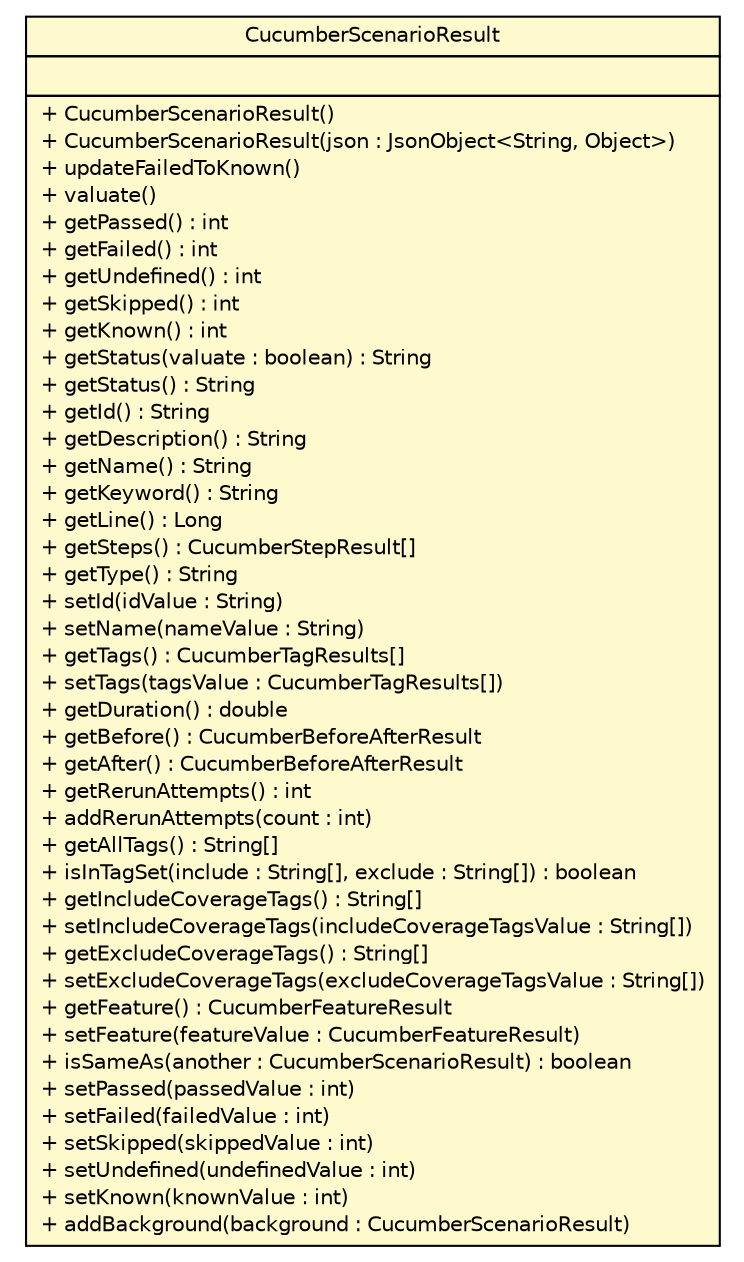 #!/usr/local/bin/dot
#
# Class diagram 
# Generated by UMLGraph version R5_6 (http://www.umlgraph.org/)
#

digraph G {
	edge [fontname="Helvetica",fontsize=10,labelfontname="Helvetica",labelfontsize=10];
	node [fontname="Helvetica",fontsize=10,shape=plaintext];
	nodesep=0.25;
	ranksep=0.5;
	// com.github.mkolisnyk.cucumber.reporting.types.result.CucumberScenarioResult
	c6740 [label=<<table title="com.github.mkolisnyk.cucumber.reporting.types.result.CucumberScenarioResult" border="0" cellborder="1" cellspacing="0" cellpadding="2" port="p" bgcolor="lemonChiffon" href="./CucumberScenarioResult.html">
		<tr><td><table border="0" cellspacing="0" cellpadding="1">
<tr><td align="center" balign="center"> CucumberScenarioResult </td></tr>
		</table></td></tr>
		<tr><td><table border="0" cellspacing="0" cellpadding="1">
<tr><td align="left" balign="left">  </td></tr>
		</table></td></tr>
		<tr><td><table border="0" cellspacing="0" cellpadding="1">
<tr><td align="left" balign="left"> + CucumberScenarioResult() </td></tr>
<tr><td align="left" balign="left"> + CucumberScenarioResult(json : JsonObject&lt;String, Object&gt;) </td></tr>
<tr><td align="left" balign="left"> + updateFailedToKnown() </td></tr>
<tr><td align="left" balign="left"> + valuate() </td></tr>
<tr><td align="left" balign="left"> + getPassed() : int </td></tr>
<tr><td align="left" balign="left"> + getFailed() : int </td></tr>
<tr><td align="left" balign="left"> + getUndefined() : int </td></tr>
<tr><td align="left" balign="left"> + getSkipped() : int </td></tr>
<tr><td align="left" balign="left"> + getKnown() : int </td></tr>
<tr><td align="left" balign="left"> + getStatus(valuate : boolean) : String </td></tr>
<tr><td align="left" balign="left"> + getStatus() : String </td></tr>
<tr><td align="left" balign="left"> + getId() : String </td></tr>
<tr><td align="left" balign="left"> + getDescription() : String </td></tr>
<tr><td align="left" balign="left"> + getName() : String </td></tr>
<tr><td align="left" balign="left"> + getKeyword() : String </td></tr>
<tr><td align="left" balign="left"> + getLine() : Long </td></tr>
<tr><td align="left" balign="left"> + getSteps() : CucumberStepResult[] </td></tr>
<tr><td align="left" balign="left"> + getType() : String </td></tr>
<tr><td align="left" balign="left"> + setId(idValue : String) </td></tr>
<tr><td align="left" balign="left"> + setName(nameValue : String) </td></tr>
<tr><td align="left" balign="left"> + getTags() : CucumberTagResults[] </td></tr>
<tr><td align="left" balign="left"> + setTags(tagsValue : CucumberTagResults[]) </td></tr>
<tr><td align="left" balign="left"> + getDuration() : double </td></tr>
<tr><td align="left" balign="left"> + getBefore() : CucumberBeforeAfterResult </td></tr>
<tr><td align="left" balign="left"> + getAfter() : CucumberBeforeAfterResult </td></tr>
<tr><td align="left" balign="left"> + getRerunAttempts() : int </td></tr>
<tr><td align="left" balign="left"> + addRerunAttempts(count : int) </td></tr>
<tr><td align="left" balign="left"> + getAllTags() : String[] </td></tr>
<tr><td align="left" balign="left"> + isInTagSet(include : String[], exclude : String[]) : boolean </td></tr>
<tr><td align="left" balign="left"> + getIncludeCoverageTags() : String[] </td></tr>
<tr><td align="left" balign="left"> + setIncludeCoverageTags(includeCoverageTagsValue : String[]) </td></tr>
<tr><td align="left" balign="left"> + getExcludeCoverageTags() : String[] </td></tr>
<tr><td align="left" balign="left"> + setExcludeCoverageTags(excludeCoverageTagsValue : String[]) </td></tr>
<tr><td align="left" balign="left"> + getFeature() : CucumberFeatureResult </td></tr>
<tr><td align="left" balign="left"> + setFeature(featureValue : CucumberFeatureResult) </td></tr>
<tr><td align="left" balign="left"> + isSameAs(another : CucumberScenarioResult) : boolean </td></tr>
<tr><td align="left" balign="left"> + setPassed(passedValue : int) </td></tr>
<tr><td align="left" balign="left"> + setFailed(failedValue : int) </td></tr>
<tr><td align="left" balign="left"> + setSkipped(skippedValue : int) </td></tr>
<tr><td align="left" balign="left"> + setUndefined(undefinedValue : int) </td></tr>
<tr><td align="left" balign="left"> + setKnown(knownValue : int) </td></tr>
<tr><td align="left" balign="left"> + addBackground(background : CucumberScenarioResult) </td></tr>
		</table></td></tr>
		</table>>, URL="./CucumberScenarioResult.html", fontname="Helvetica", fontcolor="black", fontsize=10.0];
}

